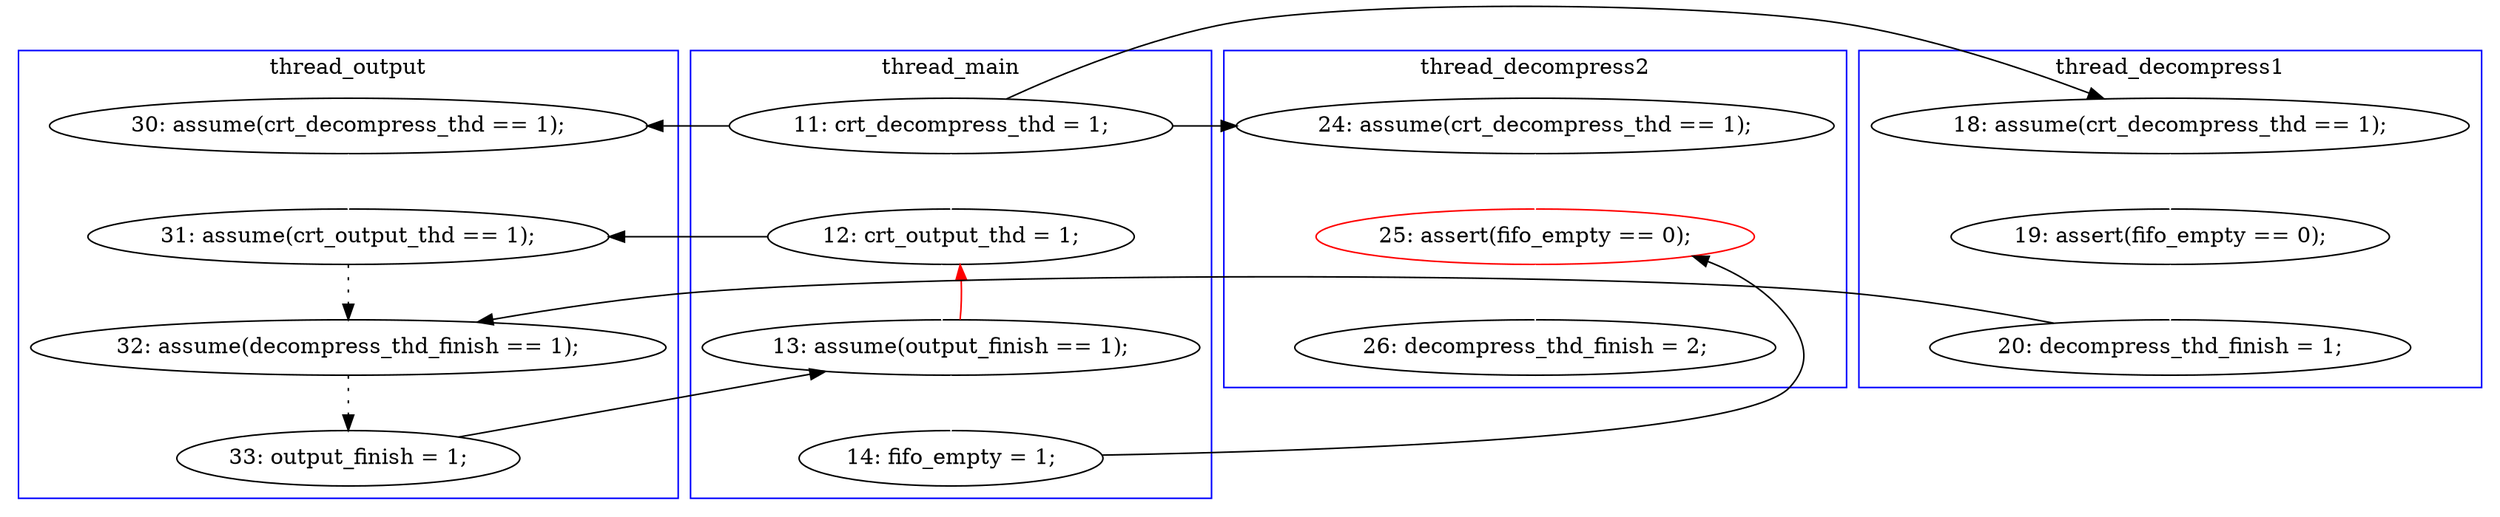 digraph Counterexample {
	25 -> 28 [color = white, style = solid]
	20 -> 21 [color = black, style = solid, constraint = false]
	11 -> 17 [color = white, style = solid]
	12 -> 17 [color = black, style = solid, constraint = false]
	9 -> 11 [color = black, style = solid, constraint = false]
	16 -> 18 [color = white, style = solid]
	14 -> 16 [color = white, style = solid]
	19 -> 20 [color = black, style = dotted]
	9 -> 12 [color = white, style = solid]
	21 -> 22 [color = white, style = solid]
	9 -> 14 [color = black, style = solid, constraint = false]
	23 -> 25 [color = white, style = solid]
	9 -> 23 [color = black, style = solid, constraint = false]
	12 -> 21 [color = white, style = solid]
	22 -> 25 [color = black, style = solid, constraint = false]
	18 -> 19 [color = black, style = solid, constraint = false]
	21 -> 12 [color = red, style = solid, constraint = false]
	17 -> 19 [color = black, style = dotted]
	subgraph cluster2 {
		label = thread_decompress1
		color = blue
		18  [label = "20: decompress_thd_finish = 1;"]
		14  [label = "18: assume(crt_decompress_thd == 1);"]
		16  [label = "19: assert(fifo_empty == 0);"]
	}
	subgraph cluster3 {
		label = thread_decompress2
		color = blue
		23  [label = "24: assume(crt_decompress_thd == 1);"]
		25  [label = "25: assert(fifo_empty == 0);", color = red]
		28  [label = "26: decompress_thd_finish = 2;"]
	}
	subgraph cluster4 {
		label = thread_output
		color = blue
		19  [label = "32: assume(decompress_thd_finish == 1);"]
		17  [label = "31: assume(crt_output_thd == 1);"]
		11  [label = "30: assume(crt_decompress_thd == 1);"]
		20  [label = "33: output_finish = 1;"]
	}
	subgraph cluster1 {
		label = thread_main
		color = blue
		21  [label = "13: assume(output_finish == 1);"]
		22  [label = "14: fifo_empty = 1;"]
		9  [label = "11: crt_decompress_thd = 1;"]
		12  [label = "12: crt_output_thd = 1;"]
	}
}